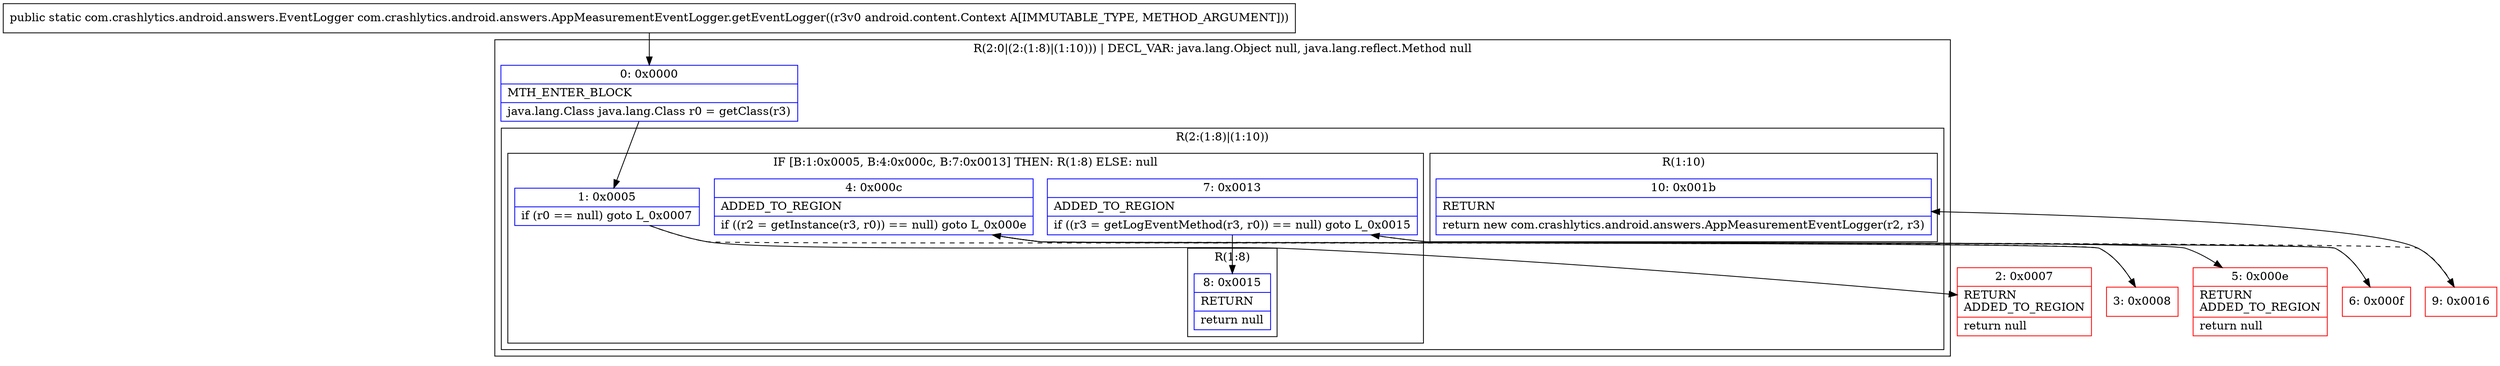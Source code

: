 digraph "CFG forcom.crashlytics.android.answers.AppMeasurementEventLogger.getEventLogger(Landroid\/content\/Context;)Lcom\/crashlytics\/android\/answers\/EventLogger;" {
subgraph cluster_Region_619906982 {
label = "R(2:0|(2:(1:8)|(1:10))) | DECL_VAR: java.lang.Object null, java.lang.reflect.Method null\l";
node [shape=record,color=blue];
Node_0 [shape=record,label="{0\:\ 0x0000|MTH_ENTER_BLOCK\l|java.lang.Class java.lang.Class r0 = getClass(r3)\l}"];
subgraph cluster_Region_2144815391 {
label = "R(2:(1:8)|(1:10))";
node [shape=record,color=blue];
subgraph cluster_IfRegion_99544454 {
label = "IF [B:1:0x0005, B:4:0x000c, B:7:0x0013] THEN: R(1:8) ELSE: null";
node [shape=record,color=blue];
Node_1 [shape=record,label="{1\:\ 0x0005|if (r0 == null) goto L_0x0007\l}"];
Node_4 [shape=record,label="{4\:\ 0x000c|ADDED_TO_REGION\l|if ((r2 = getInstance(r3, r0)) == null) goto L_0x000e\l}"];
Node_7 [shape=record,label="{7\:\ 0x0013|ADDED_TO_REGION\l|if ((r3 = getLogEventMethod(r3, r0)) == null) goto L_0x0015\l}"];
subgraph cluster_Region_1525289506 {
label = "R(1:8)";
node [shape=record,color=blue];
Node_8 [shape=record,label="{8\:\ 0x0015|RETURN\l|return null\l}"];
}
}
subgraph cluster_Region_584158897 {
label = "R(1:10)";
node [shape=record,color=blue];
Node_10 [shape=record,label="{10\:\ 0x001b|RETURN\l|return new com.crashlytics.android.answers.AppMeasurementEventLogger(r2, r3)\l}"];
}
}
}
Node_2 [shape=record,color=red,label="{2\:\ 0x0007|RETURN\lADDED_TO_REGION\l|return null\l}"];
Node_3 [shape=record,color=red,label="{3\:\ 0x0008}"];
Node_5 [shape=record,color=red,label="{5\:\ 0x000e|RETURN\lADDED_TO_REGION\l|return null\l}"];
Node_6 [shape=record,color=red,label="{6\:\ 0x000f}"];
Node_9 [shape=record,color=red,label="{9\:\ 0x0016}"];
MethodNode[shape=record,label="{public static com.crashlytics.android.answers.EventLogger com.crashlytics.android.answers.AppMeasurementEventLogger.getEventLogger((r3v0 android.content.Context A[IMMUTABLE_TYPE, METHOD_ARGUMENT])) }"];
MethodNode -> Node_0;
Node_0 -> Node_1;
Node_1 -> Node_2;
Node_1 -> Node_3[style=dashed];
Node_4 -> Node_5;
Node_4 -> Node_6[style=dashed];
Node_7 -> Node_8;
Node_7 -> Node_9[style=dashed];
Node_3 -> Node_4;
Node_6 -> Node_7;
Node_9 -> Node_10;
}

